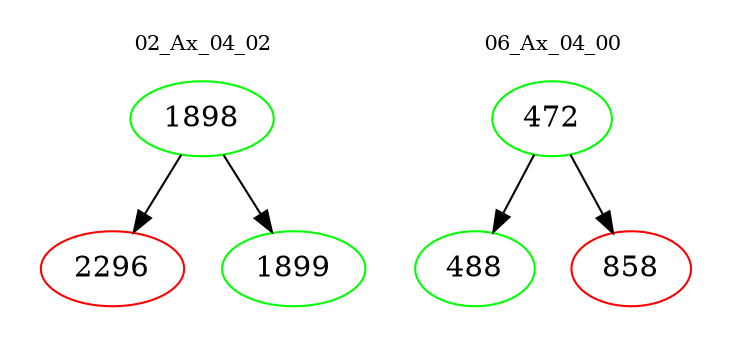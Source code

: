 digraph{
subgraph cluster_0 {
color = white
label = "02_Ax_04_02";
fontsize=10;
T0_1898 [label="1898", color="green"]
T0_1898 -> T0_2296 [color="black"]
T0_2296 [label="2296", color="red"]
T0_1898 -> T0_1899 [color="black"]
T0_1899 [label="1899", color="green"]
}
subgraph cluster_1 {
color = white
label = "06_Ax_04_00";
fontsize=10;
T1_472 [label="472", color="green"]
T1_472 -> T1_488 [color="black"]
T1_488 [label="488", color="green"]
T1_472 -> T1_858 [color="black"]
T1_858 [label="858", color="red"]
}
}
